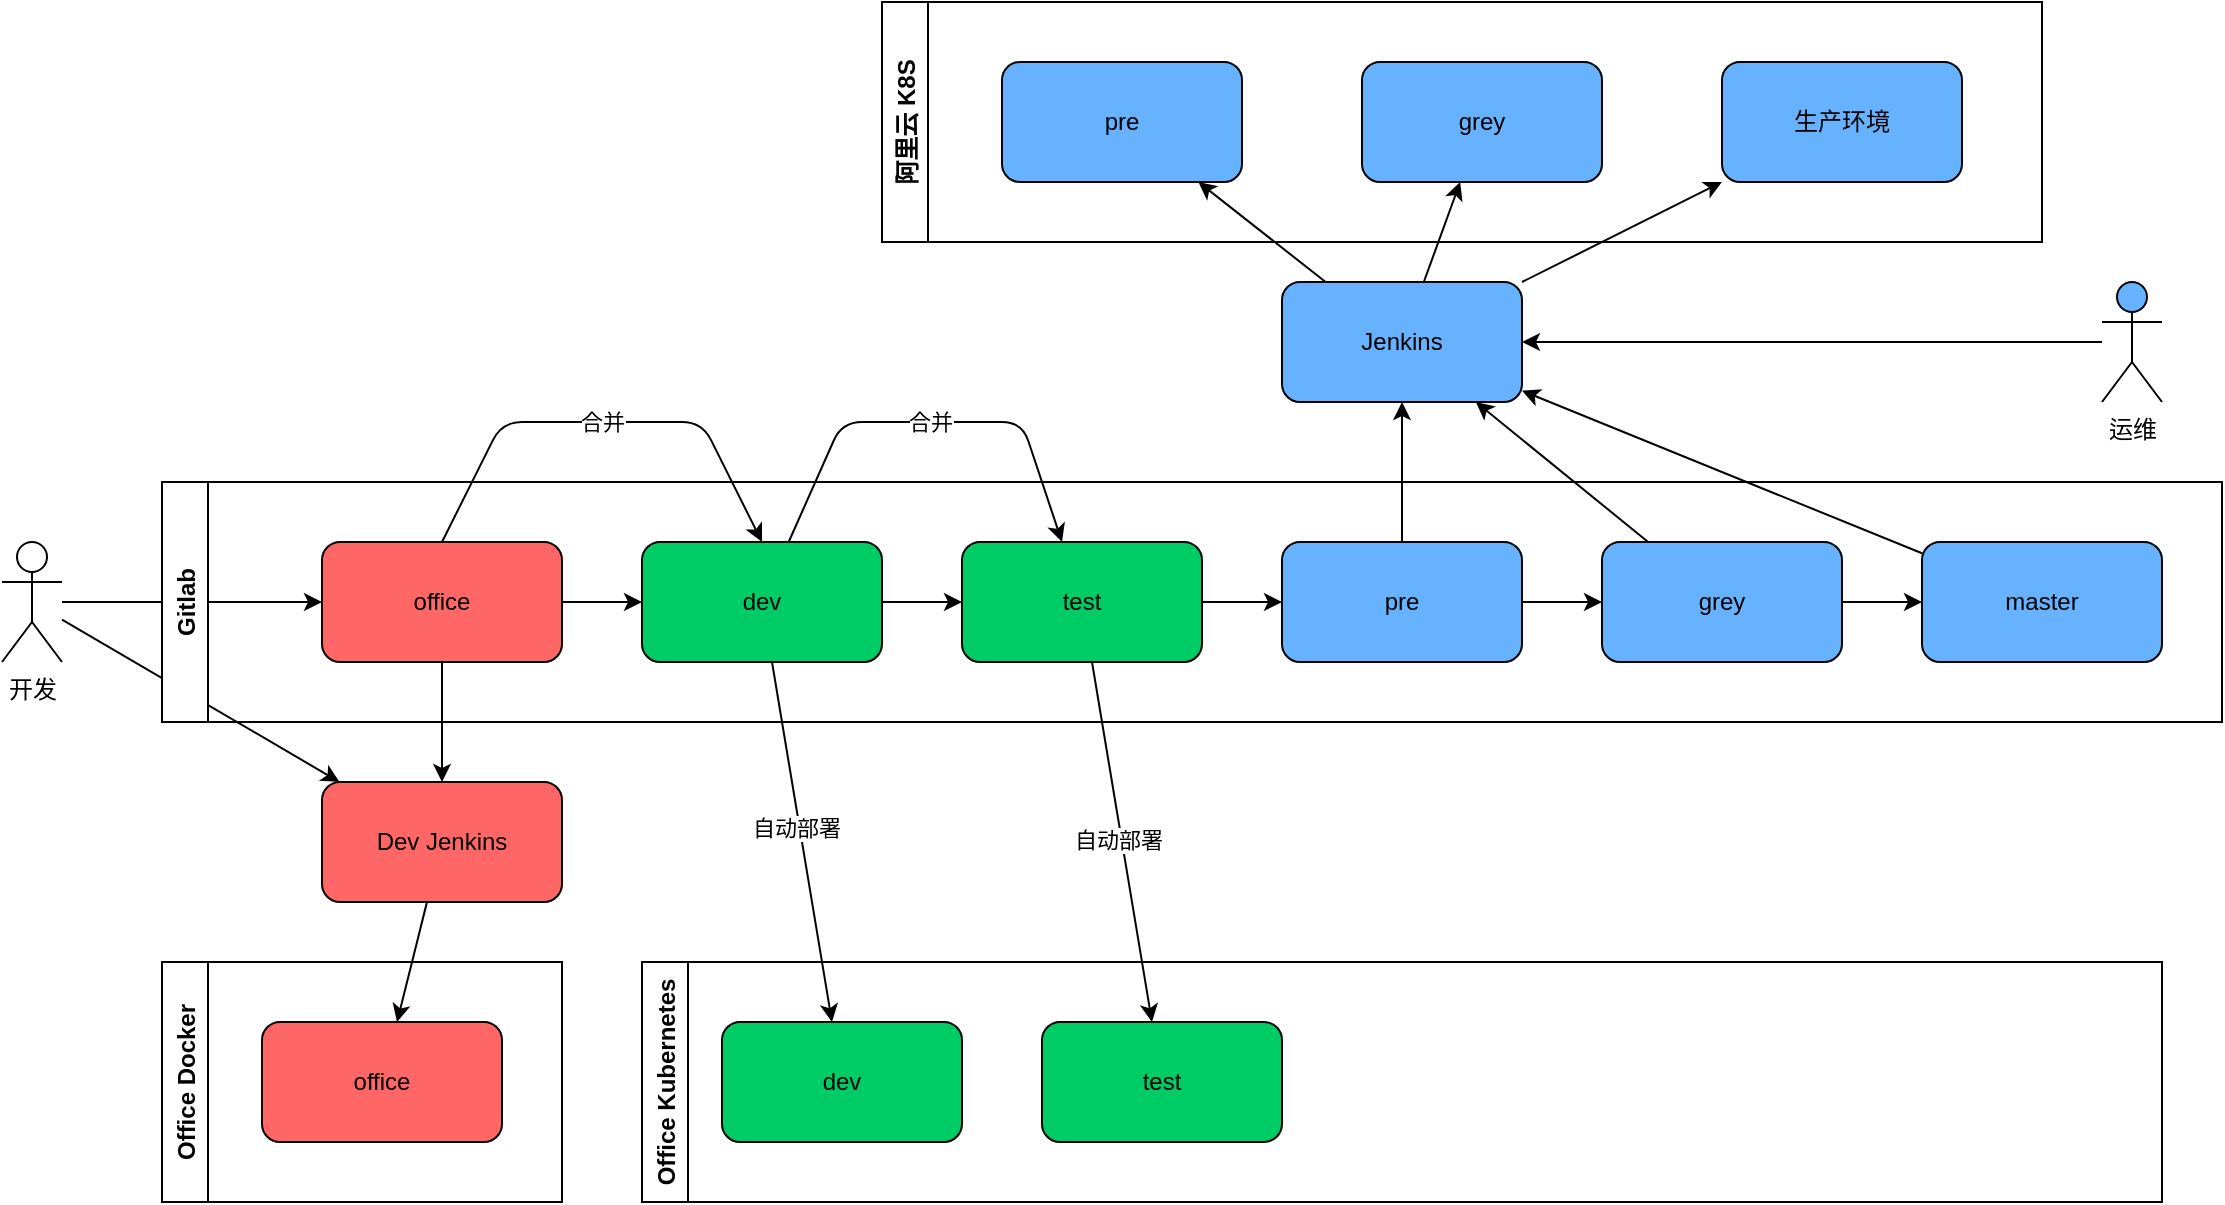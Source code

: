 <mxfile>
    <diagram id="6GtpgPVb9rbRwgWwzKAN" name="第 1 页">
        <mxGraphModel dx="1151" dy="729" grid="1" gridSize="10" guides="1" tooltips="1" connect="1" arrows="1" fold="1" page="1" pageScale="1" pageWidth="1169" pageHeight="827" math="0" shadow="0">
            <root>
                <mxCell id="0"/>
                <mxCell id="1" parent="0"/>
                <mxCell id="34" style="edgeStyle=none;html=1;" edge="1" parent="1" source="2" target="7">
                    <mxGeometry relative="1" as="geometry"/>
                </mxCell>
                <mxCell id="43" style="edgeStyle=none;html=1;fillColor=#66B2FF;" edge="1" parent="1" source="2" target="37">
                    <mxGeometry relative="1" as="geometry"/>
                </mxCell>
                <mxCell id="2" value="开发" style="shape=umlActor;verticalLabelPosition=bottom;verticalAlign=top;html=1;outlineConnect=0;" vertex="1" parent="1">
                    <mxGeometry x="40" y="310" width="30" height="60" as="geometry"/>
                </mxCell>
                <mxCell id="5" value="Office Kubernetes" style="swimlane;horizontal=0;" vertex="1" parent="1">
                    <mxGeometry x="360" y="520" width="760" height="120" as="geometry"/>
                </mxCell>
                <mxCell id="24" value="dev" style="rounded=1;whiteSpace=wrap;html=1;fillColor=#00CC66;" vertex="1" parent="5">
                    <mxGeometry x="40" y="30" width="120" height="60" as="geometry"/>
                </mxCell>
                <mxCell id="25" value="test" style="rounded=1;whiteSpace=wrap;html=1;fillColor=#00CC66;" vertex="1" parent="5">
                    <mxGeometry x="200" y="30" width="120" height="60" as="geometry"/>
                </mxCell>
                <mxCell id="6" value="Gitlab" style="swimlane;horizontal=0;" vertex="1" parent="1">
                    <mxGeometry x="120" y="280" width="1030" height="120" as="geometry"/>
                </mxCell>
                <mxCell id="28" style="edgeStyle=none;html=1;" edge="1" parent="6" source="7" target="8">
                    <mxGeometry relative="1" as="geometry"/>
                </mxCell>
                <mxCell id="7" value="office" style="rounded=1;whiteSpace=wrap;html=1;fillColor=#FF6666;" vertex="1" parent="6">
                    <mxGeometry x="80" y="30" width="120" height="60" as="geometry"/>
                </mxCell>
                <mxCell id="29" style="edgeStyle=none;html=1;" edge="1" parent="6" source="8" target="9">
                    <mxGeometry relative="1" as="geometry"/>
                </mxCell>
                <mxCell id="8" value="dev" style="rounded=1;whiteSpace=wrap;html=1;fillColor=#00CC66;" vertex="1" parent="6">
                    <mxGeometry x="240" y="30" width="120" height="60" as="geometry"/>
                </mxCell>
                <mxCell id="30" style="edgeStyle=none;html=1;" edge="1" parent="6" source="9" target="10">
                    <mxGeometry relative="1" as="geometry"/>
                </mxCell>
                <mxCell id="9" value="test" style="rounded=1;whiteSpace=wrap;html=1;fillColor=#00CC66;" vertex="1" parent="6">
                    <mxGeometry x="400" y="30" width="120" height="60" as="geometry"/>
                </mxCell>
                <mxCell id="32" style="edgeStyle=none;html=1;fillColor=#66B2FF;" edge="1" parent="6" source="10" target="11">
                    <mxGeometry relative="1" as="geometry"/>
                </mxCell>
                <mxCell id="10" value="pre" style="rounded=1;whiteSpace=wrap;html=1;fillColor=#66B2FF;" vertex="1" parent="6">
                    <mxGeometry x="560" y="30" width="120" height="60" as="geometry"/>
                </mxCell>
                <mxCell id="33" style="edgeStyle=none;html=1;fillColor=#66B2FF;" edge="1" parent="6" source="11" target="12">
                    <mxGeometry relative="1" as="geometry"/>
                </mxCell>
                <mxCell id="11" value="grey" style="rounded=1;whiteSpace=wrap;html=1;fillColor=#66B2FF;" vertex="1" parent="6">
                    <mxGeometry x="720" y="30" width="120" height="60" as="geometry"/>
                </mxCell>
                <mxCell id="12" value="master" style="rounded=1;whiteSpace=wrap;html=1;fillColor=#66B2FF;" vertex="1" parent="6">
                    <mxGeometry x="880" y="30" width="120" height="60" as="geometry"/>
                </mxCell>
                <mxCell id="46" value="" style="endArrow=classic;html=1;fillColor=#66B2FF;exitX=0.5;exitY=0;exitDx=0;exitDy=0;entryX=0.5;entryY=0;entryDx=0;entryDy=0;" edge="1" parent="6" source="7" target="8">
                    <mxGeometry relative="1" as="geometry">
                        <mxPoint x="175" y="-170" as="sourcePoint"/>
                        <mxPoint x="105" y="-10" as="targetPoint"/>
                        <Array as="points">
                            <mxPoint x="170" y="-30"/>
                            <mxPoint x="270" y="-30"/>
                        </Array>
                    </mxGeometry>
                </mxCell>
                <mxCell id="47" value="合并" style="edgeLabel;resizable=0;html=1;align=center;verticalAlign=middle;fillColor=#66B2FF;" connectable="0" vertex="1" parent="46">
                    <mxGeometry relative="1" as="geometry"/>
                </mxCell>
                <mxCell id="48" value="" style="endArrow=classic;html=1;fillColor=#66B2FF;" edge="1" parent="6" source="8" target="9">
                    <mxGeometry relative="1" as="geometry">
                        <mxPoint x="310" y="40" as="sourcePoint"/>
                        <mxPoint x="470" y="40" as="targetPoint"/>
                        <Array as="points">
                            <mxPoint x="340" y="-30"/>
                            <mxPoint x="430" y="-30"/>
                        </Array>
                    </mxGeometry>
                </mxCell>
                <mxCell id="49" value="合并" style="edgeLabel;resizable=0;html=1;align=center;verticalAlign=middle;fillColor=#66B2FF;" connectable="0" vertex="1" parent="48">
                    <mxGeometry relative="1" as="geometry"/>
                </mxCell>
                <mxCell id="13" value="阿里云 K8S" style="swimlane;horizontal=0;" vertex="1" parent="1">
                    <mxGeometry x="480" y="40" width="580" height="120" as="geometry"/>
                </mxCell>
                <mxCell id="14" value="pre" style="rounded=1;whiteSpace=wrap;html=1;fillColor=#66B2FF;" vertex="1" parent="13">
                    <mxGeometry x="60" y="30" width="120" height="60" as="geometry"/>
                </mxCell>
                <mxCell id="16" value="grey" style="rounded=1;whiteSpace=wrap;html=1;fillColor=#66B2FF;" vertex="1" parent="13">
                    <mxGeometry x="240" y="30" width="120" height="60" as="geometry"/>
                </mxCell>
                <mxCell id="15" value="生产环境" style="rounded=1;whiteSpace=wrap;html=1;fillColor=#66B2FF;" vertex="1" parent="13">
                    <mxGeometry x="420" y="30" width="120" height="60" as="geometry"/>
                </mxCell>
                <mxCell id="21" style="edgeStyle=none;html=1;" edge="1" parent="1" source="17" target="14">
                    <mxGeometry relative="1" as="geometry"/>
                </mxCell>
                <mxCell id="22" style="edgeStyle=none;html=1;fillColor=#66B2FF;" edge="1" parent="1" source="17" target="16">
                    <mxGeometry relative="1" as="geometry"/>
                </mxCell>
                <mxCell id="23" style="edgeStyle=none;html=1;fillColor=#66B2FF;" edge="1" parent="1" source="17" target="15">
                    <mxGeometry relative="1" as="geometry"/>
                </mxCell>
                <mxCell id="17" value="Jenkins" style="rounded=1;whiteSpace=wrap;html=1;fillColor=#66B2FF;" vertex="1" parent="1">
                    <mxGeometry x="680" y="180" width="120" height="60" as="geometry"/>
                </mxCell>
                <mxCell id="18" style="edgeStyle=none;html=1;fillColor=#66B2FF;" edge="1" parent="1" source="10" target="17">
                    <mxGeometry relative="1" as="geometry"/>
                </mxCell>
                <mxCell id="19" style="edgeStyle=none;html=1;fillColor=#66B2FF;" edge="1" parent="1" source="11" target="17">
                    <mxGeometry relative="1" as="geometry"/>
                </mxCell>
                <mxCell id="20" style="edgeStyle=none;html=1;fillColor=#66B2FF;" edge="1" parent="1" source="12" target="17">
                    <mxGeometry relative="1" as="geometry"/>
                </mxCell>
                <mxCell id="26" style="edgeStyle=none;html=1;" edge="1" parent="1" source="8" target="24">
                    <mxGeometry relative="1" as="geometry"/>
                </mxCell>
                <mxCell id="44" value="自动部署" style="edgeLabel;html=1;align=center;verticalAlign=middle;resizable=0;points=[];" vertex="1" connectable="0" parent="26">
                    <mxGeometry x="-0.086" y="-2" relative="1" as="geometry">
                        <mxPoint as="offset"/>
                    </mxGeometry>
                </mxCell>
                <mxCell id="27" style="edgeStyle=none;html=1;" edge="1" parent="1" source="9" target="25">
                    <mxGeometry relative="1" as="geometry"/>
                </mxCell>
                <mxCell id="45" value="自动部署" style="edgeLabel;html=1;align=center;verticalAlign=middle;resizable=0;points=[];" vertex="1" connectable="0" parent="27">
                    <mxGeometry x="-0.02" y="-2" relative="1" as="geometry">
                        <mxPoint as="offset"/>
                    </mxGeometry>
                </mxCell>
                <mxCell id="35" value="Office Docker" style="swimlane;horizontal=0;" vertex="1" parent="1">
                    <mxGeometry x="120" y="520" width="200" height="120" as="geometry"/>
                </mxCell>
                <mxCell id="36" value="office" style="rounded=1;whiteSpace=wrap;html=1;fillColor=#FF6666;" vertex="1" parent="35">
                    <mxGeometry x="50" y="30" width="120" height="60" as="geometry"/>
                </mxCell>
                <mxCell id="39" style="edgeStyle=none;html=1;" edge="1" parent="1" source="37" target="36">
                    <mxGeometry relative="1" as="geometry"/>
                </mxCell>
                <mxCell id="37" value="Dev Jenkins" style="rounded=1;whiteSpace=wrap;html=1;fillColor=#FF6666;" vertex="1" parent="1">
                    <mxGeometry x="200" y="430" width="120" height="60" as="geometry"/>
                </mxCell>
                <mxCell id="38" style="edgeStyle=none;html=1;" edge="1" parent="1" source="7" target="37">
                    <mxGeometry relative="1" as="geometry"/>
                </mxCell>
                <mxCell id="42" style="edgeStyle=none;html=1;fillColor=#66B2FF;" edge="1" parent="1" source="41" target="17">
                    <mxGeometry relative="1" as="geometry"/>
                </mxCell>
                <mxCell id="41" value="运维" style="shape=umlActor;verticalLabelPosition=bottom;verticalAlign=top;html=1;outlineConnect=0;fillColor=#66B2FF;" vertex="1" parent="1">
                    <mxGeometry x="1090" y="180" width="30" height="60" as="geometry"/>
                </mxCell>
            </root>
        </mxGraphModel>
    </diagram>
</mxfile>